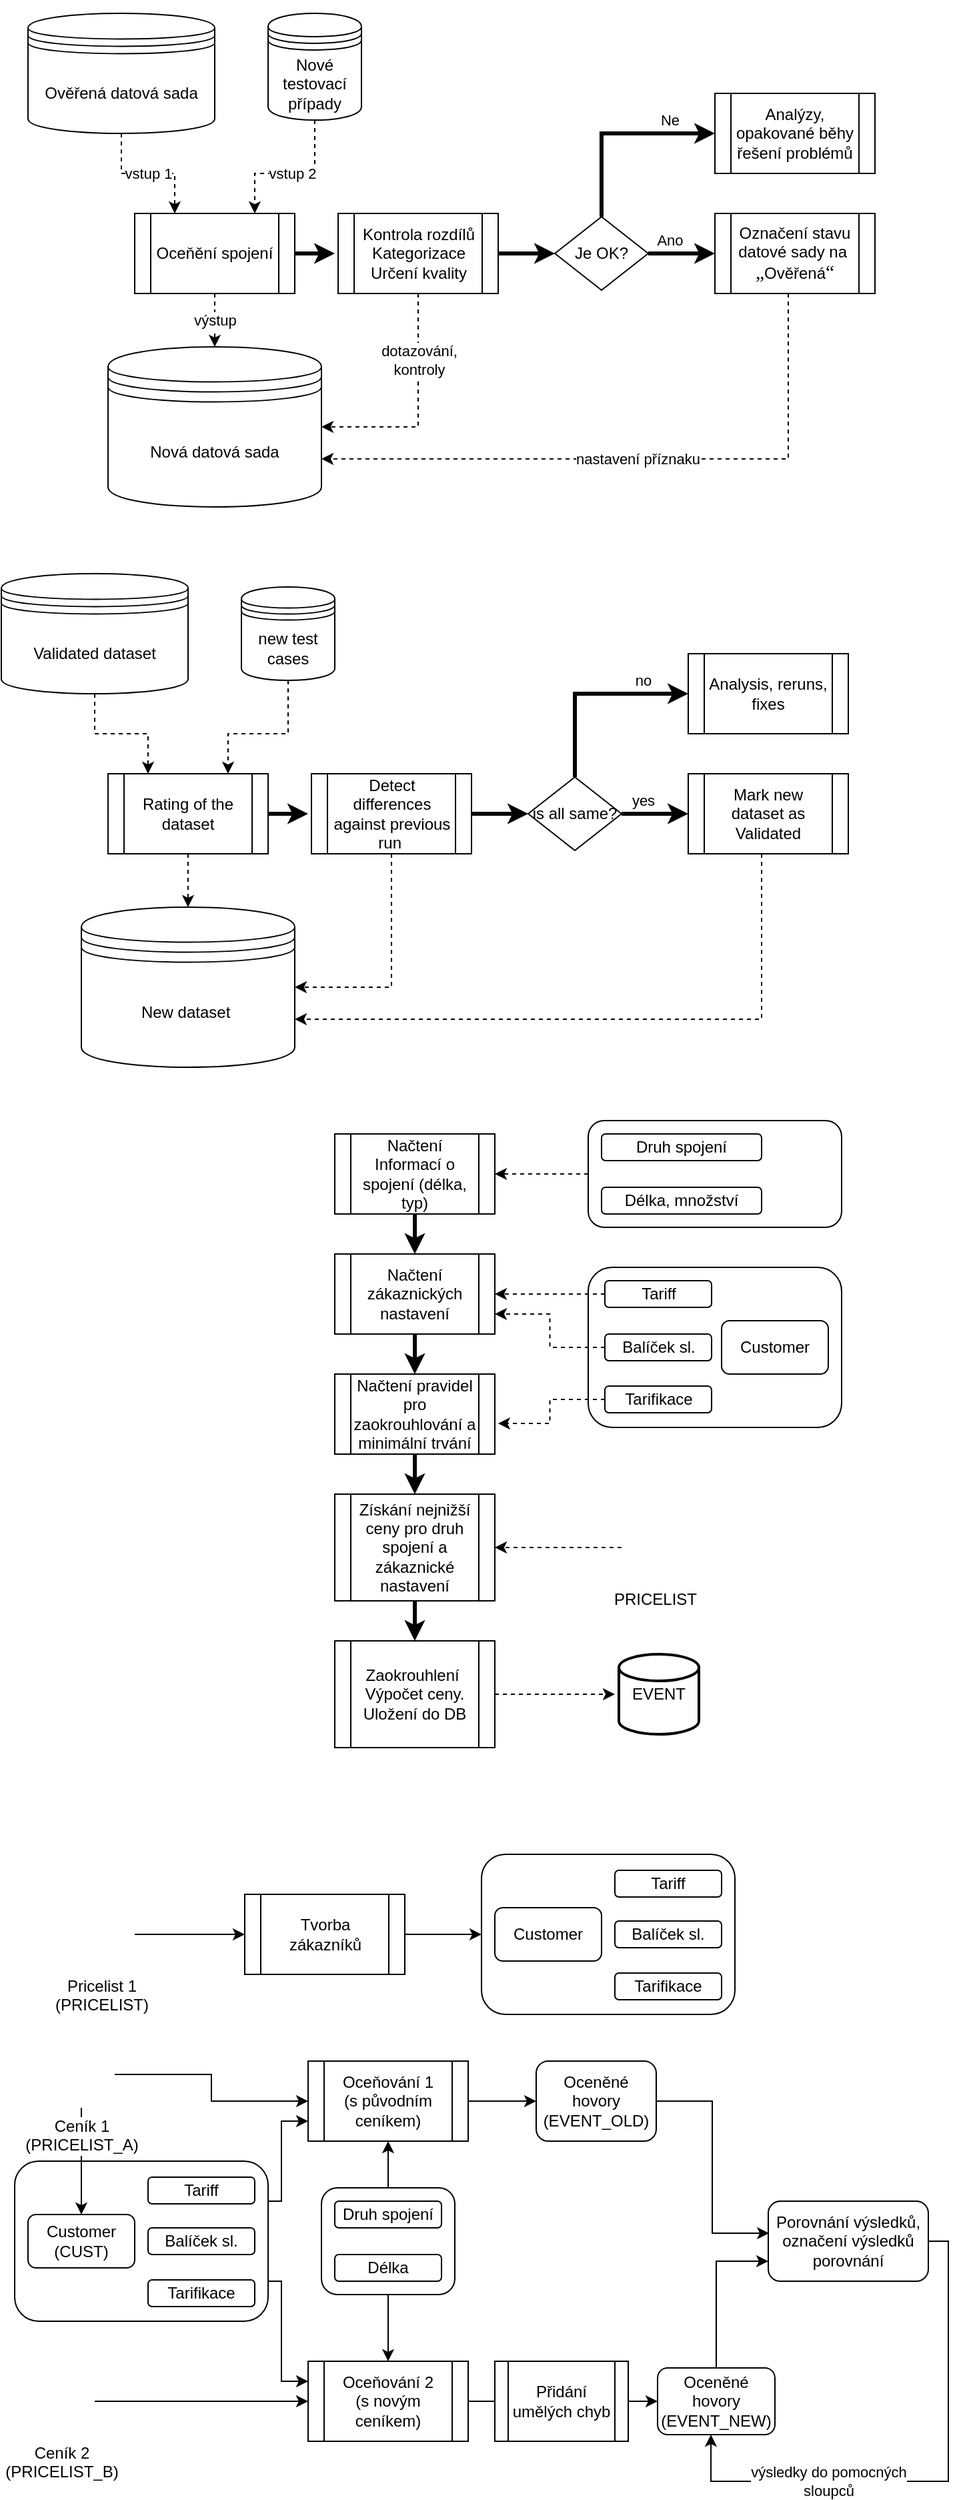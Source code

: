 <mxfile version="15.4.0" type="device"><diagram id="UJEErwpaWT4Sc6wum5Wf" name="Page-1"><mxGraphModel dx="716" dy="2619" grid="1" gridSize="10" guides="1" tooltips="1" connect="1" arrows="1" fold="1" page="1" pageScale="1" pageWidth="850" pageHeight="1100" math="0" shadow="0"><root><mxCell id="0"/><mxCell id="1" parent="0"/><mxCell id="QsnJ2UsJyawwWm-cTThM-14" style="edgeStyle=orthogonalEdgeStyle;rounded=0;orthogonalLoop=1;jettySize=auto;html=1;exitX=1;exitY=0.25;exitDx=0;exitDy=0;entryX=0;entryY=0.75;entryDx=0;entryDy=0;" parent="1" source="tw9i6eIGrPV8ZAEjCtvs-13" target="tw9i6eIGrPV8ZAEjCtvs-14" edge="1"><mxGeometry relative="1" as="geometry"><Array as="points"><mxPoint x="250" y="530"/><mxPoint x="250" y="470"/></Array></mxGeometry></mxCell><mxCell id="QsnJ2UsJyawwWm-cTThM-15" style="edgeStyle=orthogonalEdgeStyle;rounded=0;orthogonalLoop=1;jettySize=auto;html=1;exitX=1;exitY=0.75;exitDx=0;exitDy=0;entryX=0;entryY=0.25;entryDx=0;entryDy=0;" parent="1" source="tw9i6eIGrPV8ZAEjCtvs-13" target="tw9i6eIGrPV8ZAEjCtvs-15" edge="1"><mxGeometry relative="1" as="geometry"><Array as="points"><mxPoint x="250" y="590"/><mxPoint x="250" y="665"/></Array></mxGeometry></mxCell><mxCell id="tw9i6eIGrPV8ZAEjCtvs-13" value="" style="rounded=1;whiteSpace=wrap;html=1;" parent="1" vertex="1"><mxGeometry x="50" y="500" width="190" height="120" as="geometry"/></mxCell><mxCell id="QsnJ2UsJyawwWm-cTThM-1" style="edgeStyle=orthogonalEdgeStyle;rounded=0;orthogonalLoop=1;jettySize=auto;html=1;entryX=0;entryY=0.5;entryDx=0;entryDy=0;" parent="1" source="tw9i6eIGrPV8ZAEjCtvs-1" target="tw9i6eIGrPV8ZAEjCtvs-14" edge="1"><mxGeometry relative="1" as="geometry"/></mxCell><mxCell id="TB-ylG4GzBga1v26gQSQ-19" value="" style="edgeStyle=orthogonalEdgeStyle;rounded=0;orthogonalLoop=1;jettySize=auto;html=1;" edge="1" parent="1" source="tw9i6eIGrPV8ZAEjCtvs-1" target="tw9i6eIGrPV8ZAEjCtvs-3"><mxGeometry relative="1" as="geometry"/></mxCell><mxCell id="tw9i6eIGrPV8ZAEjCtvs-1" value="Ceník 1 &lt;br&gt;(PRICELIST_A)" style="shape=image;html=1;verticalAlign=top;verticalLabelPosition=bottom;labelBackgroundColor=#ffffff;imageAspect=0;aspect=fixed;image=https://cdn4.iconfinder.com/data/icons/geosm-e-commerce/18/price-list-128.png" parent="1" vertex="1"><mxGeometry x="75" y="410" width="50" height="50" as="geometry"/></mxCell><mxCell id="tw9i6eIGrPV8ZAEjCtvs-3" value="Customer (CUST)" style="rounded=1;whiteSpace=wrap;html=1;" parent="1" vertex="1"><mxGeometry x="60" y="540" width="80" height="40" as="geometry"/></mxCell><mxCell id="tw9i6eIGrPV8ZAEjCtvs-4" value="Tariff" style="rounded=1;whiteSpace=wrap;html=1;" parent="1" vertex="1"><mxGeometry x="150" y="512" width="80" height="20" as="geometry"/></mxCell><mxCell id="tw9i6eIGrPV8ZAEjCtvs-5" value="Balíček sl." style="rounded=1;whiteSpace=wrap;html=1;" parent="1" vertex="1"><mxGeometry x="150" y="550" width="80" height="20" as="geometry"/></mxCell><mxCell id="tw9i6eIGrPV8ZAEjCtvs-6" value="Tarifikace" style="rounded=1;whiteSpace=wrap;html=1;" parent="1" vertex="1"><mxGeometry x="150" y="589" width="80" height="20" as="geometry"/></mxCell><mxCell id="QsnJ2UsJyawwWm-cTThM-2" style="edgeStyle=orthogonalEdgeStyle;rounded=0;orthogonalLoop=1;jettySize=auto;html=1;" parent="1" source="tw9i6eIGrPV8ZAEjCtvs-10" target="tw9i6eIGrPV8ZAEjCtvs-15" edge="1"><mxGeometry relative="1" as="geometry"/></mxCell><mxCell id="tw9i6eIGrPV8ZAEjCtvs-10" value="Ceník 2&lt;br&gt;(PRICELIST_B)" style="shape=image;html=1;verticalAlign=top;verticalLabelPosition=bottom;labelBackgroundColor=#ffffff;imageAspect=0;aspect=fixed;image=https://cdn4.iconfinder.com/data/icons/geosm-e-commerce/18/price-list-128.png" parent="1" vertex="1"><mxGeometry x="60" y="655" width="50" height="50" as="geometry"/></mxCell><mxCell id="TB-ylG4GzBga1v26gQSQ-22" style="edgeStyle=orthogonalEdgeStyle;rounded=0;orthogonalLoop=1;jettySize=auto;html=1;exitX=1;exitY=0.5;exitDx=0;exitDy=0;entryX=0.005;entryY=0.4;entryDx=0;entryDy=0;entryPerimeter=0;" edge="1" parent="1" source="tw9i6eIGrPV8ZAEjCtvs-11" target="tw9i6eIGrPV8ZAEjCtvs-25"><mxGeometry relative="1" as="geometry"/></mxCell><mxCell id="tw9i6eIGrPV8ZAEjCtvs-11" value="Oceněné hovory (EVENT_OLD)" style="rounded=1;whiteSpace=wrap;html=1;" parent="1" vertex="1"><mxGeometry x="441" y="425" width="90" height="60" as="geometry"/></mxCell><mxCell id="tw9i6eIGrPV8ZAEjCtvs-28" style="edgeStyle=orthogonalEdgeStyle;rounded=0;orthogonalLoop=1;jettySize=auto;html=1;exitX=0.5;exitY=0;exitDx=0;exitDy=0;entryX=0;entryY=0.75;entryDx=0;entryDy=0;" parent="1" source="tw9i6eIGrPV8ZAEjCtvs-12" target="tw9i6eIGrPV8ZAEjCtvs-25" edge="1"><mxGeometry relative="1" as="geometry"/></mxCell><mxCell id="tw9i6eIGrPV8ZAEjCtvs-12" value="Oceněné hovory (EVENT_NEW)" style="rounded=1;whiteSpace=wrap;html=1;" parent="1" vertex="1"><mxGeometry x="532" y="655" width="88" height="50" as="geometry"/></mxCell><mxCell id="tw9i6eIGrPV8ZAEjCtvs-18" style="edgeStyle=orthogonalEdgeStyle;rounded=0;orthogonalLoop=1;jettySize=auto;html=1;exitX=1;exitY=0.5;exitDx=0;exitDy=0;entryX=0;entryY=0.5;entryDx=0;entryDy=0;" parent="1" source="tw9i6eIGrPV8ZAEjCtvs-14" target="tw9i6eIGrPV8ZAEjCtvs-11" edge="1"><mxGeometry relative="1" as="geometry"/></mxCell><mxCell id="tw9i6eIGrPV8ZAEjCtvs-14" value="Oceňování 1 &lt;br&gt;(s původním ceníkem)" style="shape=process;whiteSpace=wrap;html=1;backgroundOutline=1;" parent="1" vertex="1"><mxGeometry x="270" y="425" width="120" height="60" as="geometry"/></mxCell><mxCell id="tw9i6eIGrPV8ZAEjCtvs-20" style="edgeStyle=orthogonalEdgeStyle;rounded=0;orthogonalLoop=1;jettySize=auto;html=1;entryX=0;entryY=0.5;entryDx=0;entryDy=0;startArrow=none;" parent="1" source="TB-ylG4GzBga1v26gQSQ-20" target="tw9i6eIGrPV8ZAEjCtvs-12" edge="1"><mxGeometry relative="1" as="geometry"/></mxCell><mxCell id="tw9i6eIGrPV8ZAEjCtvs-15" value="Oceňování 2&lt;br&gt;(s novým ceníkem)" style="shape=process;whiteSpace=wrap;html=1;backgroundOutline=1;" parent="1" vertex="1"><mxGeometry x="270" y="650" width="120" height="60" as="geometry"/></mxCell><mxCell id="IN1l5eIp5CBOTSGTv7LX-3" value="výsledky do pomocných &lt;br&gt;sloupců" style="edgeStyle=orthogonalEdgeStyle;rounded=0;orthogonalLoop=1;jettySize=auto;html=1;" parent="1" source="tw9i6eIGrPV8ZAEjCtvs-25" edge="1"><mxGeometry x="0.397" relative="1" as="geometry"><Array as="points"><mxPoint x="750" y="560"/><mxPoint x="750" y="740"/><mxPoint x="572" y="740"/></Array><mxPoint as="offset"/><mxPoint x="572" y="705" as="targetPoint"/></mxGeometry></mxCell><mxCell id="tw9i6eIGrPV8ZAEjCtvs-25" value="Porovnání výsledků, označení výsledků porovnání" style="rounded=1;whiteSpace=wrap;html=1;" parent="1" vertex="1"><mxGeometry x="615" y="530" width="120" height="60" as="geometry"/></mxCell><mxCell id="QsnJ2UsJyawwWm-cTThM-18" style="edgeStyle=orthogonalEdgeStyle;rounded=0;orthogonalLoop=1;jettySize=auto;html=1;exitX=0.5;exitY=0;exitDx=0;exitDy=0;entryX=0.5;entryY=1;entryDx=0;entryDy=0;" parent="1" source="QsnJ2UsJyawwWm-cTThM-3" target="tw9i6eIGrPV8ZAEjCtvs-14" edge="1"><mxGeometry relative="1" as="geometry"/></mxCell><mxCell id="QsnJ2UsJyawwWm-cTThM-19" style="edgeStyle=orthogonalEdgeStyle;rounded=0;orthogonalLoop=1;jettySize=auto;html=1;exitX=0.5;exitY=1;exitDx=0;exitDy=0;entryX=0.5;entryY=0;entryDx=0;entryDy=0;" parent="1" source="QsnJ2UsJyawwWm-cTThM-3" target="tw9i6eIGrPV8ZAEjCtvs-15" edge="1"><mxGeometry relative="1" as="geometry"/></mxCell><mxCell id="QsnJ2UsJyawwWm-cTThM-3" value="" style="rounded=1;whiteSpace=wrap;html=1;" parent="1" vertex="1"><mxGeometry x="280" y="520" width="100" height="80" as="geometry"/></mxCell><mxCell id="QsnJ2UsJyawwWm-cTThM-4" value="Druh spojení" style="rounded=1;whiteSpace=wrap;html=1;" parent="1" vertex="1"><mxGeometry x="290" y="530" width="80" height="20" as="geometry"/></mxCell><mxCell id="QsnJ2UsJyawwWm-cTThM-7" value="" style="shape=image;html=1;verticalAlign=top;verticalLabelPosition=bottom;labelBackgroundColor=#ffffff;imageAspect=0;aspect=fixed;image=https://cdn0.iconfinder.com/data/icons/editor-14/20/asterisk-128.png" parent="1" vertex="1"><mxGeometry x="180" y="530" width="20" height="20" as="geometry"/></mxCell><mxCell id="QsnJ2UsJyawwWm-cTThM-8" value="" style="shape=image;html=1;verticalAlign=top;verticalLabelPosition=bottom;labelBackgroundColor=#ffffff;imageAspect=0;aspect=fixed;image=https://cdn0.iconfinder.com/data/icons/editor-14/20/asterisk-128.png" parent="1" vertex="1"><mxGeometry x="180" y="569" width="20" height="20" as="geometry"/></mxCell><mxCell id="QsnJ2UsJyawwWm-cTThM-9" value="Délka" style="rounded=1;whiteSpace=wrap;html=1;" parent="1" vertex="1"><mxGeometry x="290" y="570" width="80" height="20" as="geometry"/></mxCell><mxCell id="QsnJ2UsJyawwWm-cTThM-10" value="" style="shape=image;html=1;verticalAlign=top;verticalLabelPosition=bottom;labelBackgroundColor=#ffffff;imageAspect=0;aspect=fixed;image=https://cdn0.iconfinder.com/data/icons/editor-14/20/asterisk-128.png" parent="1" vertex="1"><mxGeometry x="322.5" y="550" width="20" height="20" as="geometry"/></mxCell><mxCell id="QsnJ2UsJyawwWm-cTThM-20" value="" style="rounded=1;whiteSpace=wrap;html=1;" parent="1" vertex="1"><mxGeometry x="400" y="270" width="190" height="120" as="geometry"/></mxCell><mxCell id="QsnJ2UsJyawwWm-cTThM-30" style="edgeStyle=orthogonalEdgeStyle;rounded=0;orthogonalLoop=1;jettySize=auto;html=1;exitX=1;exitY=0.5;exitDx=0;exitDy=0;entryX=0;entryY=0.5;entryDx=0;entryDy=0;" parent="1" source="QsnJ2UsJyawwWm-cTThM-21" target="QsnJ2UsJyawwWm-cTThM-29" edge="1"><mxGeometry relative="1" as="geometry"/></mxCell><mxCell id="QsnJ2UsJyawwWm-cTThM-21" value="Pricelist 1 &lt;br&gt;(PRICELIST)" style="shape=image;html=1;verticalAlign=top;verticalLabelPosition=bottom;labelBackgroundColor=#ffffff;imageAspect=0;aspect=fixed;image=https://cdn4.iconfinder.com/data/icons/geosm-e-commerce/18/price-list-128.png" parent="1" vertex="1"><mxGeometry x="90" y="305" width="50" height="50" as="geometry"/></mxCell><mxCell id="QsnJ2UsJyawwWm-cTThM-22" value="Customer" style="rounded=1;whiteSpace=wrap;html=1;" parent="1" vertex="1"><mxGeometry x="410" y="310" width="80" height="40" as="geometry"/></mxCell><mxCell id="QsnJ2UsJyawwWm-cTThM-23" value="Tariff" style="rounded=1;whiteSpace=wrap;html=1;" parent="1" vertex="1"><mxGeometry x="500" y="282" width="80" height="20" as="geometry"/></mxCell><mxCell id="QsnJ2UsJyawwWm-cTThM-24" value="Balíček sl." style="rounded=1;whiteSpace=wrap;html=1;" parent="1" vertex="1"><mxGeometry x="500" y="320" width="80" height="20" as="geometry"/></mxCell><mxCell id="QsnJ2UsJyawwWm-cTThM-25" value="Tarifikace" style="rounded=1;whiteSpace=wrap;html=1;" parent="1" vertex="1"><mxGeometry x="500" y="359" width="80" height="20" as="geometry"/></mxCell><mxCell id="QsnJ2UsJyawwWm-cTThM-26" value="" style="shape=image;html=1;verticalAlign=top;verticalLabelPosition=bottom;labelBackgroundColor=#ffffff;imageAspect=0;aspect=fixed;image=https://cdn0.iconfinder.com/data/icons/editor-14/20/asterisk-128.png" parent="1" vertex="1"><mxGeometry x="530" y="300" width="20" height="20" as="geometry"/></mxCell><mxCell id="QsnJ2UsJyawwWm-cTThM-27" value="" style="shape=image;html=1;verticalAlign=top;verticalLabelPosition=bottom;labelBackgroundColor=#ffffff;imageAspect=0;aspect=fixed;image=https://cdn0.iconfinder.com/data/icons/editor-14/20/asterisk-128.png" parent="1" vertex="1"><mxGeometry x="530" y="339" width="20" height="20" as="geometry"/></mxCell><mxCell id="QsnJ2UsJyawwWm-cTThM-31" style="edgeStyle=orthogonalEdgeStyle;rounded=0;orthogonalLoop=1;jettySize=auto;html=1;exitX=1;exitY=0.5;exitDx=0;exitDy=0;entryX=0;entryY=0.5;entryDx=0;entryDy=0;" parent="1" source="QsnJ2UsJyawwWm-cTThM-29" target="QsnJ2UsJyawwWm-cTThM-20" edge="1"><mxGeometry relative="1" as="geometry"/></mxCell><mxCell id="QsnJ2UsJyawwWm-cTThM-29" value="Tvorba zákazníků" style="shape=process;whiteSpace=wrap;html=1;backgroundOutline=1;" parent="1" vertex="1"><mxGeometry x="222.5" y="300" width="120" height="60" as="geometry"/></mxCell><mxCell id="QsnJ2UsJyawwWm-cTThM-32" value="" style="rounded=1;whiteSpace=wrap;html=1;" parent="1" vertex="1"><mxGeometry x="480" y="-170" width="190" height="120" as="geometry"/></mxCell><mxCell id="QsnJ2UsJyawwWm-cTThM-63" style="edgeStyle=orthogonalEdgeStyle;rounded=0;orthogonalLoop=1;jettySize=auto;html=1;entryX=1;entryY=0.5;entryDx=0;entryDy=0;dashed=1;strokeWidth=1;" parent="1" source="QsnJ2UsJyawwWm-cTThM-34" target="QsnJ2UsJyawwWm-cTThM-42" edge="1"><mxGeometry relative="1" as="geometry"/></mxCell><mxCell id="QsnJ2UsJyawwWm-cTThM-34" value="PRICELIST" style="shape=image;html=1;verticalAlign=top;verticalLabelPosition=bottom;labelBackgroundColor=#ffffff;imageAspect=0;aspect=fixed;image=https://cdn4.iconfinder.com/data/icons/geosm-e-commerce/18/price-list-128.png" parent="1" vertex="1"><mxGeometry x="505" y="15" width="50" height="50" as="geometry"/></mxCell><mxCell id="QsnJ2UsJyawwWm-cTThM-62" style="edgeStyle=orthogonalEdgeStyle;rounded=0;orthogonalLoop=1;jettySize=auto;html=1;exitX=0;exitY=0.5;exitDx=0;exitDy=0;entryX=1;entryY=0.5;entryDx=0;entryDy=0;dashed=1;strokeWidth=1;" parent="1" source="QsnJ2UsJyawwWm-cTThM-36" target="QsnJ2UsJyawwWm-cTThM-47" edge="1"><mxGeometry relative="1" as="geometry"/></mxCell><mxCell id="QsnJ2UsJyawwWm-cTThM-36" value="Tariff" style="rounded=1;whiteSpace=wrap;html=1;" parent="1" vertex="1"><mxGeometry x="492.5" y="-160" width="80" height="20" as="geometry"/></mxCell><mxCell id="QsnJ2UsJyawwWm-cTThM-61" style="edgeStyle=orthogonalEdgeStyle;rounded=0;orthogonalLoop=1;jettySize=auto;html=1;exitX=0;exitY=0.5;exitDx=0;exitDy=0;entryX=1;entryY=0.75;entryDx=0;entryDy=0;strokeWidth=1;dashed=1;" parent="1" source="QsnJ2UsJyawwWm-cTThM-37" target="QsnJ2UsJyawwWm-cTThM-47" edge="1"><mxGeometry relative="1" as="geometry"/></mxCell><mxCell id="QsnJ2UsJyawwWm-cTThM-37" value="Balíček sl." style="rounded=1;whiteSpace=wrap;html=1;" parent="1" vertex="1"><mxGeometry x="492.5" y="-120" width="80" height="20" as="geometry"/></mxCell><mxCell id="QsnJ2UsJyawwWm-cTThM-52" style="edgeStyle=orthogonalEdgeStyle;rounded=0;orthogonalLoop=1;jettySize=auto;html=1;exitX=0;exitY=0.5;exitDx=0;exitDy=0;entryX=1.02;entryY=0.617;entryDx=0;entryDy=0;dashed=1;entryPerimeter=0;" parent="1" source="QsnJ2UsJyawwWm-cTThM-38" target="QsnJ2UsJyawwWm-cTThM-51" edge="1"><mxGeometry relative="1" as="geometry"/></mxCell><mxCell id="QsnJ2UsJyawwWm-cTThM-38" value="Tarifikace" style="rounded=1;whiteSpace=wrap;html=1;" parent="1" vertex="1"><mxGeometry x="492.5" y="-81" width="80" height="20" as="geometry"/></mxCell><mxCell id="QsnJ2UsJyawwWm-cTThM-39" value="" style="shape=image;html=1;verticalAlign=top;verticalLabelPosition=bottom;labelBackgroundColor=#ffffff;imageAspect=0;aspect=fixed;image=https://cdn0.iconfinder.com/data/icons/editor-14/20/asterisk-128.png" parent="1" vertex="1"><mxGeometry x="522.5" y="-140" width="20" height="20" as="geometry"/></mxCell><mxCell id="QsnJ2UsJyawwWm-cTThM-40" value="" style="shape=image;html=1;verticalAlign=top;verticalLabelPosition=bottom;labelBackgroundColor=#ffffff;imageAspect=0;aspect=fixed;image=https://cdn0.iconfinder.com/data/icons/editor-14/20/asterisk-128.png" parent="1" vertex="1"><mxGeometry x="522.5" y="-101" width="20" height="20" as="geometry"/></mxCell><mxCell id="QsnJ2UsJyawwWm-cTThM-57" style="edgeStyle=orthogonalEdgeStyle;rounded=0;orthogonalLoop=1;jettySize=auto;html=1;exitX=0.5;exitY=1;exitDx=0;exitDy=0;entryX=0.5;entryY=0;entryDx=0;entryDy=0;strokeWidth=3;" parent="1" source="QsnJ2UsJyawwWm-cTThM-42" target="QsnJ2UsJyawwWm-cTThM-53" edge="1"><mxGeometry relative="1" as="geometry"/></mxCell><mxCell id="QsnJ2UsJyawwWm-cTThM-42" value="Získání nejnižší ceny pro druh spojení a zákaznické nastavení" style="shape=process;whiteSpace=wrap;html=1;backgroundOutline=1;" parent="1" vertex="1"><mxGeometry x="290" width="120" height="80" as="geometry"/></mxCell><mxCell id="QsnJ2UsJyawwWm-cTThM-50" style="edgeStyle=orthogonalEdgeStyle;rounded=0;orthogonalLoop=1;jettySize=auto;html=1;exitX=0;exitY=0.5;exitDx=0;exitDy=0;strokeWidth=1;dashed=1;" parent="1" source="QsnJ2UsJyawwWm-cTThM-43" target="QsnJ2UsJyawwWm-cTThM-49" edge="1"><mxGeometry relative="1" as="geometry"/></mxCell><mxCell id="QsnJ2UsJyawwWm-cTThM-43" value="" style="rounded=1;whiteSpace=wrap;html=1;" parent="1" vertex="1"><mxGeometry x="480" y="-280" width="190" height="80" as="geometry"/></mxCell><mxCell id="QsnJ2UsJyawwWm-cTThM-44" value="Druh spojení" style="rounded=1;whiteSpace=wrap;html=1;" parent="1" vertex="1"><mxGeometry x="490" y="-270" width="120" height="20" as="geometry"/></mxCell><mxCell id="QsnJ2UsJyawwWm-cTThM-45" value="Délka, množství" style="rounded=1;whiteSpace=wrap;html=1;" parent="1" vertex="1"><mxGeometry x="490" y="-230" width="120" height="20" as="geometry"/></mxCell><mxCell id="QsnJ2UsJyawwWm-cTThM-46" value="" style="shape=image;html=1;verticalAlign=top;verticalLabelPosition=bottom;labelBackgroundColor=#ffffff;imageAspect=0;aspect=fixed;image=https://cdn0.iconfinder.com/data/icons/editor-14/20/asterisk-128.png" parent="1" vertex="1"><mxGeometry x="522.5" y="-250" width="20" height="20" as="geometry"/></mxCell><mxCell id="QsnJ2UsJyawwWm-cTThM-55" style="edgeStyle=orthogonalEdgeStyle;rounded=0;orthogonalLoop=1;jettySize=auto;html=1;exitX=0.5;exitY=1;exitDx=0;exitDy=0;entryX=0.5;entryY=0;entryDx=0;entryDy=0;strokeWidth=3;" parent="1" source="QsnJ2UsJyawwWm-cTThM-47" target="QsnJ2UsJyawwWm-cTThM-51" edge="1"><mxGeometry relative="1" as="geometry"/></mxCell><mxCell id="QsnJ2UsJyawwWm-cTThM-47" value="Načtení zákaznických nastavení" style="shape=process;whiteSpace=wrap;html=1;backgroundOutline=1;" parent="1" vertex="1"><mxGeometry x="290" y="-180" width="120" height="60" as="geometry"/></mxCell><mxCell id="QsnJ2UsJyawwWm-cTThM-54" style="edgeStyle=orthogonalEdgeStyle;rounded=0;orthogonalLoop=1;jettySize=auto;html=1;strokeWidth=3;" parent="1" source="QsnJ2UsJyawwWm-cTThM-49" target="QsnJ2UsJyawwWm-cTThM-47" edge="1"><mxGeometry relative="1" as="geometry"/></mxCell><mxCell id="QsnJ2UsJyawwWm-cTThM-49" value="Načtení Informací o spojení (délka, typ)" style="shape=process;whiteSpace=wrap;html=1;backgroundOutline=1;" parent="1" vertex="1"><mxGeometry x="290" y="-270" width="120" height="60" as="geometry"/></mxCell><mxCell id="QsnJ2UsJyawwWm-cTThM-56" style="edgeStyle=orthogonalEdgeStyle;rounded=0;orthogonalLoop=1;jettySize=auto;html=1;exitX=0.5;exitY=1;exitDx=0;exitDy=0;entryX=0.5;entryY=0;entryDx=0;entryDy=0;strokeWidth=3;" parent="1" source="QsnJ2UsJyawwWm-cTThM-51" target="QsnJ2UsJyawwWm-cTThM-42" edge="1"><mxGeometry relative="1" as="geometry"/></mxCell><mxCell id="QsnJ2UsJyawwWm-cTThM-51" value="Načtení pravidel pro zaokrouhlování a minimální trvání" style="shape=process;whiteSpace=wrap;html=1;backgroundOutline=1;" parent="1" vertex="1"><mxGeometry x="290" y="-90" width="120" height="60" as="geometry"/></mxCell><mxCell id="QsnJ2UsJyawwWm-cTThM-65" style="edgeStyle=orthogonalEdgeStyle;rounded=0;orthogonalLoop=1;jettySize=auto;html=1;exitX=1;exitY=0.5;exitDx=0;exitDy=0;dashed=1;strokeWidth=1;" parent="1" source="QsnJ2UsJyawwWm-cTThM-53" edge="1"><mxGeometry relative="1" as="geometry"><mxPoint x="500" y="150" as="targetPoint"/></mxGeometry></mxCell><mxCell id="QsnJ2UsJyawwWm-cTThM-53" value="Zaokrouhlení&amp;nbsp;&lt;br&gt;Výpočet ceny. &lt;br&gt;Uložení do DB" style="shape=process;whiteSpace=wrap;html=1;backgroundOutline=1;" parent="1" vertex="1"><mxGeometry x="290" y="110" width="120" height="80" as="geometry"/></mxCell><mxCell id="QsnJ2UsJyawwWm-cTThM-60" value="Customer" style="rounded=1;whiteSpace=wrap;html=1;" parent="1" vertex="1"><mxGeometry x="580" y="-130" width="80" height="40" as="geometry"/></mxCell><mxCell id="QsnJ2UsJyawwWm-cTThM-64" value="EVENT" style="strokeWidth=2;html=1;shape=mxgraph.flowchart.database;whiteSpace=wrap;" parent="1" vertex="1"><mxGeometry x="503" y="120" width="60" height="60" as="geometry"/></mxCell><mxCell id="QsnJ2UsJyawwWm-cTThM-72" style="edgeStyle=orthogonalEdgeStyle;rounded=0;orthogonalLoop=1;jettySize=auto;html=1;exitX=0.5;exitY=1;exitDx=0;exitDy=0;strokeWidth=1;entryX=0.25;entryY=0;entryDx=0;entryDy=0;dashed=1;" parent="1" source="QsnJ2UsJyawwWm-cTThM-66" target="QsnJ2UsJyawwWm-cTThM-69" edge="1"><mxGeometry relative="1" as="geometry"/></mxCell><mxCell id="QsnJ2UsJyawwWm-cTThM-66" value="Validated dataset" style="shape=datastore;whiteSpace=wrap;html=1;" parent="1" vertex="1"><mxGeometry x="40" y="-690" width="140" height="90" as="geometry"/></mxCell><mxCell id="QsnJ2UsJyawwWm-cTThM-67" value="" style="shape=image;html=1;verticalAlign=top;verticalLabelPosition=bottom;labelBackgroundColor=#ffffff;imageAspect=0;aspect=fixed;image=https://cdn0.iconfinder.com/data/icons/small-n-flat/24/678134-sign-check-128.png" parent="1" vertex="1"><mxGeometry x="150" y="-700" width="40" height="40" as="geometry"/></mxCell><mxCell id="QsnJ2UsJyawwWm-cTThM-73" style="edgeStyle=orthogonalEdgeStyle;rounded=0;orthogonalLoop=1;jettySize=auto;html=1;exitX=0.5;exitY=1;exitDx=0;exitDy=0;entryX=0.75;entryY=0;entryDx=0;entryDy=0;strokeWidth=1;dashed=1;" parent="1" source="QsnJ2UsJyawwWm-cTThM-68" target="QsnJ2UsJyawwWm-cTThM-69" edge="1"><mxGeometry relative="1" as="geometry"><Array as="points"><mxPoint x="255" y="-570"/><mxPoint x="210" y="-570"/></Array></mxGeometry></mxCell><mxCell id="QsnJ2UsJyawwWm-cTThM-68" value="new test cases" style="shape=datastore;whiteSpace=wrap;html=1;" parent="1" vertex="1"><mxGeometry x="220" y="-680" width="70" height="70" as="geometry"/></mxCell><mxCell id="QsnJ2UsJyawwWm-cTThM-75" style="edgeStyle=orthogonalEdgeStyle;rounded=0;orthogonalLoop=1;jettySize=auto;html=1;exitX=0.5;exitY=1;exitDx=0;exitDy=0;strokeWidth=1;dashed=1;" parent="1" source="QsnJ2UsJyawwWm-cTThM-69" target="QsnJ2UsJyawwWm-cTThM-74" edge="1"><mxGeometry relative="1" as="geometry"/></mxCell><mxCell id="QsnJ2UsJyawwWm-cTThM-78" style="edgeStyle=orthogonalEdgeStyle;rounded=0;orthogonalLoop=1;jettySize=auto;html=1;exitX=1;exitY=0.5;exitDx=0;exitDy=0;strokeWidth=3;" parent="1" source="QsnJ2UsJyawwWm-cTThM-69" edge="1"><mxGeometry relative="1" as="geometry"><mxPoint x="270" y="-510" as="targetPoint"/></mxGeometry></mxCell><mxCell id="QsnJ2UsJyawwWm-cTThM-69" value="Rating of the dataset" style="shape=process;whiteSpace=wrap;html=1;backgroundOutline=1;" parent="1" vertex="1"><mxGeometry x="120" y="-540" width="120" height="60" as="geometry"/></mxCell><mxCell id="QsnJ2UsJyawwWm-cTThM-74" value="New dataset&amp;nbsp;" style="shape=datastore;whiteSpace=wrap;html=1;" parent="1" vertex="1"><mxGeometry x="100" y="-440" width="160" height="120" as="geometry"/></mxCell><mxCell id="QsnJ2UsJyawwWm-cTThM-77" style="edgeStyle=orthogonalEdgeStyle;rounded=0;orthogonalLoop=1;jettySize=auto;html=1;entryX=1;entryY=0.5;entryDx=0;entryDy=0;strokeWidth=1;exitX=0.5;exitY=1;exitDx=0;exitDy=0;dashed=1;" parent="1" source="QsnJ2UsJyawwWm-cTThM-76" target="QsnJ2UsJyawwWm-cTThM-74" edge="1"><mxGeometry relative="1" as="geometry"><Array as="points"><mxPoint x="333" y="-380"/></Array></mxGeometry></mxCell><mxCell id="QsnJ2UsJyawwWm-cTThM-81" style="edgeStyle=orthogonalEdgeStyle;rounded=0;orthogonalLoop=1;jettySize=auto;html=1;exitX=1;exitY=0.5;exitDx=0;exitDy=0;entryX=0;entryY=0.5;entryDx=0;entryDy=0;strokeWidth=3;" parent="1" source="QsnJ2UsJyawwWm-cTThM-76" target="QsnJ2UsJyawwWm-cTThM-80" edge="1"><mxGeometry relative="1" as="geometry"/></mxCell><mxCell id="QsnJ2UsJyawwWm-cTThM-76" value="Detect differences against previous run&amp;nbsp;" style="shape=process;whiteSpace=wrap;html=1;backgroundOutline=1;" parent="1" vertex="1"><mxGeometry x="272.5" y="-540" width="120" height="60" as="geometry"/></mxCell><mxCell id="QsnJ2UsJyawwWm-cTThM-84" style="edgeStyle=orthogonalEdgeStyle;rounded=0;orthogonalLoop=1;jettySize=auto;html=1;entryX=1;entryY=0.7;entryDx=0;entryDy=0;strokeWidth=1;dashed=1;" parent="1" source="QsnJ2UsJyawwWm-cTThM-79" target="QsnJ2UsJyawwWm-cTThM-74" edge="1"><mxGeometry relative="1" as="geometry"><Array as="points"><mxPoint x="610" y="-356"/></Array></mxGeometry></mxCell><mxCell id="QsnJ2UsJyawwWm-cTThM-79" value="Mark new dataset as Validated" style="shape=process;whiteSpace=wrap;html=1;backgroundOutline=1;" parent="1" vertex="1"><mxGeometry x="555" y="-540" width="120" height="60" as="geometry"/></mxCell><mxCell id="QsnJ2UsJyawwWm-cTThM-83" value="yes" style="edgeStyle=orthogonalEdgeStyle;rounded=0;orthogonalLoop=1;jettySize=auto;html=1;entryX=0;entryY=0.5;entryDx=0;entryDy=0;strokeWidth=3;" parent="1" source="QsnJ2UsJyawwWm-cTThM-80" target="QsnJ2UsJyawwWm-cTThM-79" edge="1"><mxGeometry x="-0.36" y="10" relative="1" as="geometry"><mxPoint as="offset"/></mxGeometry></mxCell><mxCell id="QsnJ2UsJyawwWm-cTThM-86" value="no" style="edgeStyle=orthogonalEdgeStyle;rounded=0;orthogonalLoop=1;jettySize=auto;html=1;exitX=0.5;exitY=0;exitDx=0;exitDy=0;entryX=0;entryY=0.5;entryDx=0;entryDy=0;strokeWidth=3;" parent="1" source="QsnJ2UsJyawwWm-cTThM-80" target="QsnJ2UsJyawwWm-cTThM-85" edge="1"><mxGeometry x="0.525" y="10" relative="1" as="geometry"><mxPoint x="1" as="offset"/></mxGeometry></mxCell><mxCell id="QsnJ2UsJyawwWm-cTThM-80" value="is all same?" style="rhombus;whiteSpace=wrap;html=1;" parent="1" vertex="1"><mxGeometry x="435" y="-537.5" width="70" height="55" as="geometry"/></mxCell><mxCell id="QsnJ2UsJyawwWm-cTThM-85" value="Analysis, reruns, fixes" style="shape=process;whiteSpace=wrap;html=1;backgroundOutline=1;" parent="1" vertex="1"><mxGeometry x="555" y="-630" width="120" height="60" as="geometry"/></mxCell><mxCell id="TB-ylG4GzBga1v26gQSQ-1" value="vstup 1" style="edgeStyle=orthogonalEdgeStyle;rounded=0;orthogonalLoop=1;jettySize=auto;html=1;exitX=0.5;exitY=1;exitDx=0;exitDy=0;strokeWidth=1;entryX=0.25;entryY=0;entryDx=0;entryDy=0;dashed=1;" edge="1" parent="1" source="TB-ylG4GzBga1v26gQSQ-2" target="TB-ylG4GzBga1v26gQSQ-8"><mxGeometry relative="1" as="geometry"/></mxCell><mxCell id="TB-ylG4GzBga1v26gQSQ-2" value="Ověřená datová sada" style="shape=datastore;whiteSpace=wrap;html=1;" vertex="1" parent="1"><mxGeometry x="60" y="-1110" width="140" height="90" as="geometry"/></mxCell><mxCell id="TB-ylG4GzBga1v26gQSQ-3" value="" style="shape=image;html=1;verticalAlign=top;verticalLabelPosition=bottom;labelBackgroundColor=#ffffff;imageAspect=0;aspect=fixed;image=https://cdn0.iconfinder.com/data/icons/small-n-flat/24/678134-sign-check-128.png" vertex="1" parent="1"><mxGeometry x="170" y="-1120" width="40" height="40" as="geometry"/></mxCell><mxCell id="TB-ylG4GzBga1v26gQSQ-4" value="vstup 2" style="edgeStyle=orthogonalEdgeStyle;rounded=0;orthogonalLoop=1;jettySize=auto;html=1;exitX=0.5;exitY=1;exitDx=0;exitDy=0;entryX=0.75;entryY=0;entryDx=0;entryDy=0;strokeWidth=1;dashed=1;" edge="1" parent="1" source="TB-ylG4GzBga1v26gQSQ-5" target="TB-ylG4GzBga1v26gQSQ-8"><mxGeometry relative="1" as="geometry"><Array as="points"><mxPoint x="275" y="-990"/><mxPoint x="230" y="-990"/></Array></mxGeometry></mxCell><mxCell id="TB-ylG4GzBga1v26gQSQ-5" value="Nové testovací případy" style="shape=datastore;whiteSpace=wrap;html=1;" vertex="1" parent="1"><mxGeometry x="240" y="-1110" width="70" height="80" as="geometry"/></mxCell><mxCell id="TB-ylG4GzBga1v26gQSQ-6" value="výstup" style="edgeStyle=orthogonalEdgeStyle;rounded=0;orthogonalLoop=1;jettySize=auto;html=1;exitX=0.5;exitY=1;exitDx=0;exitDy=0;strokeWidth=1;dashed=1;" edge="1" parent="1" source="TB-ylG4GzBga1v26gQSQ-8" target="TB-ylG4GzBga1v26gQSQ-9"><mxGeometry relative="1" as="geometry"/></mxCell><mxCell id="TB-ylG4GzBga1v26gQSQ-7" style="edgeStyle=orthogonalEdgeStyle;rounded=0;orthogonalLoop=1;jettySize=auto;html=1;exitX=1;exitY=0.5;exitDx=0;exitDy=0;strokeWidth=3;" edge="1" parent="1" source="TB-ylG4GzBga1v26gQSQ-8"><mxGeometry relative="1" as="geometry"><mxPoint x="290" y="-930" as="targetPoint"/></mxGeometry></mxCell><mxCell id="TB-ylG4GzBga1v26gQSQ-8" value="Oceňění spojení" style="shape=process;whiteSpace=wrap;html=1;backgroundOutline=1;" vertex="1" parent="1"><mxGeometry x="140" y="-960" width="120" height="60" as="geometry"/></mxCell><mxCell id="TB-ylG4GzBga1v26gQSQ-9" value="Nová datová sada" style="shape=datastore;whiteSpace=wrap;html=1;" vertex="1" parent="1"><mxGeometry x="120" y="-860" width="160" height="120" as="geometry"/></mxCell><mxCell id="TB-ylG4GzBga1v26gQSQ-10" value="dotazování,&lt;br&gt;kontroly" style="edgeStyle=orthogonalEdgeStyle;rounded=0;orthogonalLoop=1;jettySize=auto;html=1;entryX=1;entryY=0.5;entryDx=0;entryDy=0;strokeWidth=1;exitX=0.5;exitY=1;exitDx=0;exitDy=0;dashed=1;" edge="1" parent="1" source="TB-ylG4GzBga1v26gQSQ-12" target="TB-ylG4GzBga1v26gQSQ-9"><mxGeometry x="-0.42" relative="1" as="geometry"><Array as="points"><mxPoint x="353" y="-800"/></Array><mxPoint as="offset"/></mxGeometry></mxCell><mxCell id="TB-ylG4GzBga1v26gQSQ-11" style="edgeStyle=orthogonalEdgeStyle;rounded=0;orthogonalLoop=1;jettySize=auto;html=1;exitX=1;exitY=0.5;exitDx=0;exitDy=0;entryX=0;entryY=0.5;entryDx=0;entryDy=0;strokeWidth=3;" edge="1" parent="1" source="TB-ylG4GzBga1v26gQSQ-12" target="TB-ylG4GzBga1v26gQSQ-17"><mxGeometry relative="1" as="geometry"/></mxCell><mxCell id="TB-ylG4GzBga1v26gQSQ-12" value="Kontrola rozdílů&lt;br&gt;Kategorizace&lt;br&gt;Určení kvality" style="shape=process;whiteSpace=wrap;html=1;backgroundOutline=1;" vertex="1" parent="1"><mxGeometry x="292.5" y="-960" width="120" height="60" as="geometry"/></mxCell><mxCell id="TB-ylG4GzBga1v26gQSQ-13" value="nastavení příznaku" style="edgeStyle=orthogonalEdgeStyle;rounded=0;orthogonalLoop=1;jettySize=auto;html=1;entryX=1;entryY=0.7;entryDx=0;entryDy=0;strokeWidth=1;dashed=1;" edge="1" parent="1" source="TB-ylG4GzBga1v26gQSQ-14" target="TB-ylG4GzBga1v26gQSQ-9"><mxGeometry relative="1" as="geometry"><Array as="points"><mxPoint x="630" y="-776"/></Array></mxGeometry></mxCell><mxCell id="TB-ylG4GzBga1v26gQSQ-14" value="Označení stavu datové sady na&amp;nbsp;&lt;br&gt;&lt;span lang=&quot;CS&quot; style=&quot;font-size: 11.0pt ; line-height: 115% ; font-family: &amp;#34;cambria&amp;#34; , serif&quot;&gt;„&lt;/span&gt;Ověřená&lt;span lang=&quot;CS&quot; style=&quot;font-size: 11.0pt ; line-height: 115% ; font-family: &amp;#34;cambria&amp;#34; , serif&quot;&gt;“&lt;/span&gt;" style="shape=process;whiteSpace=wrap;html=1;backgroundOutline=1;" vertex="1" parent="1"><mxGeometry x="575" y="-960" width="120" height="60" as="geometry"/></mxCell><mxCell id="TB-ylG4GzBga1v26gQSQ-15" value="Ano" style="edgeStyle=orthogonalEdgeStyle;rounded=0;orthogonalLoop=1;jettySize=auto;html=1;entryX=0;entryY=0.5;entryDx=0;entryDy=0;strokeWidth=3;" edge="1" parent="1" source="TB-ylG4GzBga1v26gQSQ-17" target="TB-ylG4GzBga1v26gQSQ-14"><mxGeometry x="-0.36" y="10" relative="1" as="geometry"><mxPoint as="offset"/></mxGeometry></mxCell><mxCell id="TB-ylG4GzBga1v26gQSQ-16" value="Ne" style="edgeStyle=orthogonalEdgeStyle;rounded=0;orthogonalLoop=1;jettySize=auto;html=1;exitX=0.5;exitY=0;exitDx=0;exitDy=0;entryX=0;entryY=0.5;entryDx=0;entryDy=0;strokeWidth=3;" edge="1" parent="1" source="TB-ylG4GzBga1v26gQSQ-17" target="TB-ylG4GzBga1v26gQSQ-18"><mxGeometry x="0.525" y="10" relative="1" as="geometry"><mxPoint x="1" as="offset"/></mxGeometry></mxCell><mxCell id="TB-ylG4GzBga1v26gQSQ-17" value="Je OK?" style="rhombus;whiteSpace=wrap;html=1;" vertex="1" parent="1"><mxGeometry x="455" y="-957.5" width="70" height="55" as="geometry"/></mxCell><mxCell id="TB-ylG4GzBga1v26gQSQ-18" value="Analýzy,&lt;br&gt;opakované běhy&lt;br&gt;řešení problémů" style="shape=process;whiteSpace=wrap;html=1;backgroundOutline=1;" vertex="1" parent="1"><mxGeometry x="575" y="-1050" width="120" height="60" as="geometry"/></mxCell><mxCell id="TB-ylG4GzBga1v26gQSQ-20" value="Přidání umělých chyb" style="shape=process;whiteSpace=wrap;html=1;backgroundOutline=1;" vertex="1" parent="1"><mxGeometry x="410" y="650" width="100" height="60" as="geometry"/></mxCell><mxCell id="TB-ylG4GzBga1v26gQSQ-21" value="" style="edgeStyle=orthogonalEdgeStyle;rounded=0;orthogonalLoop=1;jettySize=auto;html=1;entryX=0;entryY=0.5;entryDx=0;entryDy=0;endArrow=none;" edge="1" parent="1" source="tw9i6eIGrPV8ZAEjCtvs-15" target="TB-ylG4GzBga1v26gQSQ-20"><mxGeometry relative="1" as="geometry"><mxPoint x="390" y="680" as="sourcePoint"/><mxPoint x="535" y="680" as="targetPoint"/></mxGeometry></mxCell></root></mxGraphModel></diagram></mxfile>